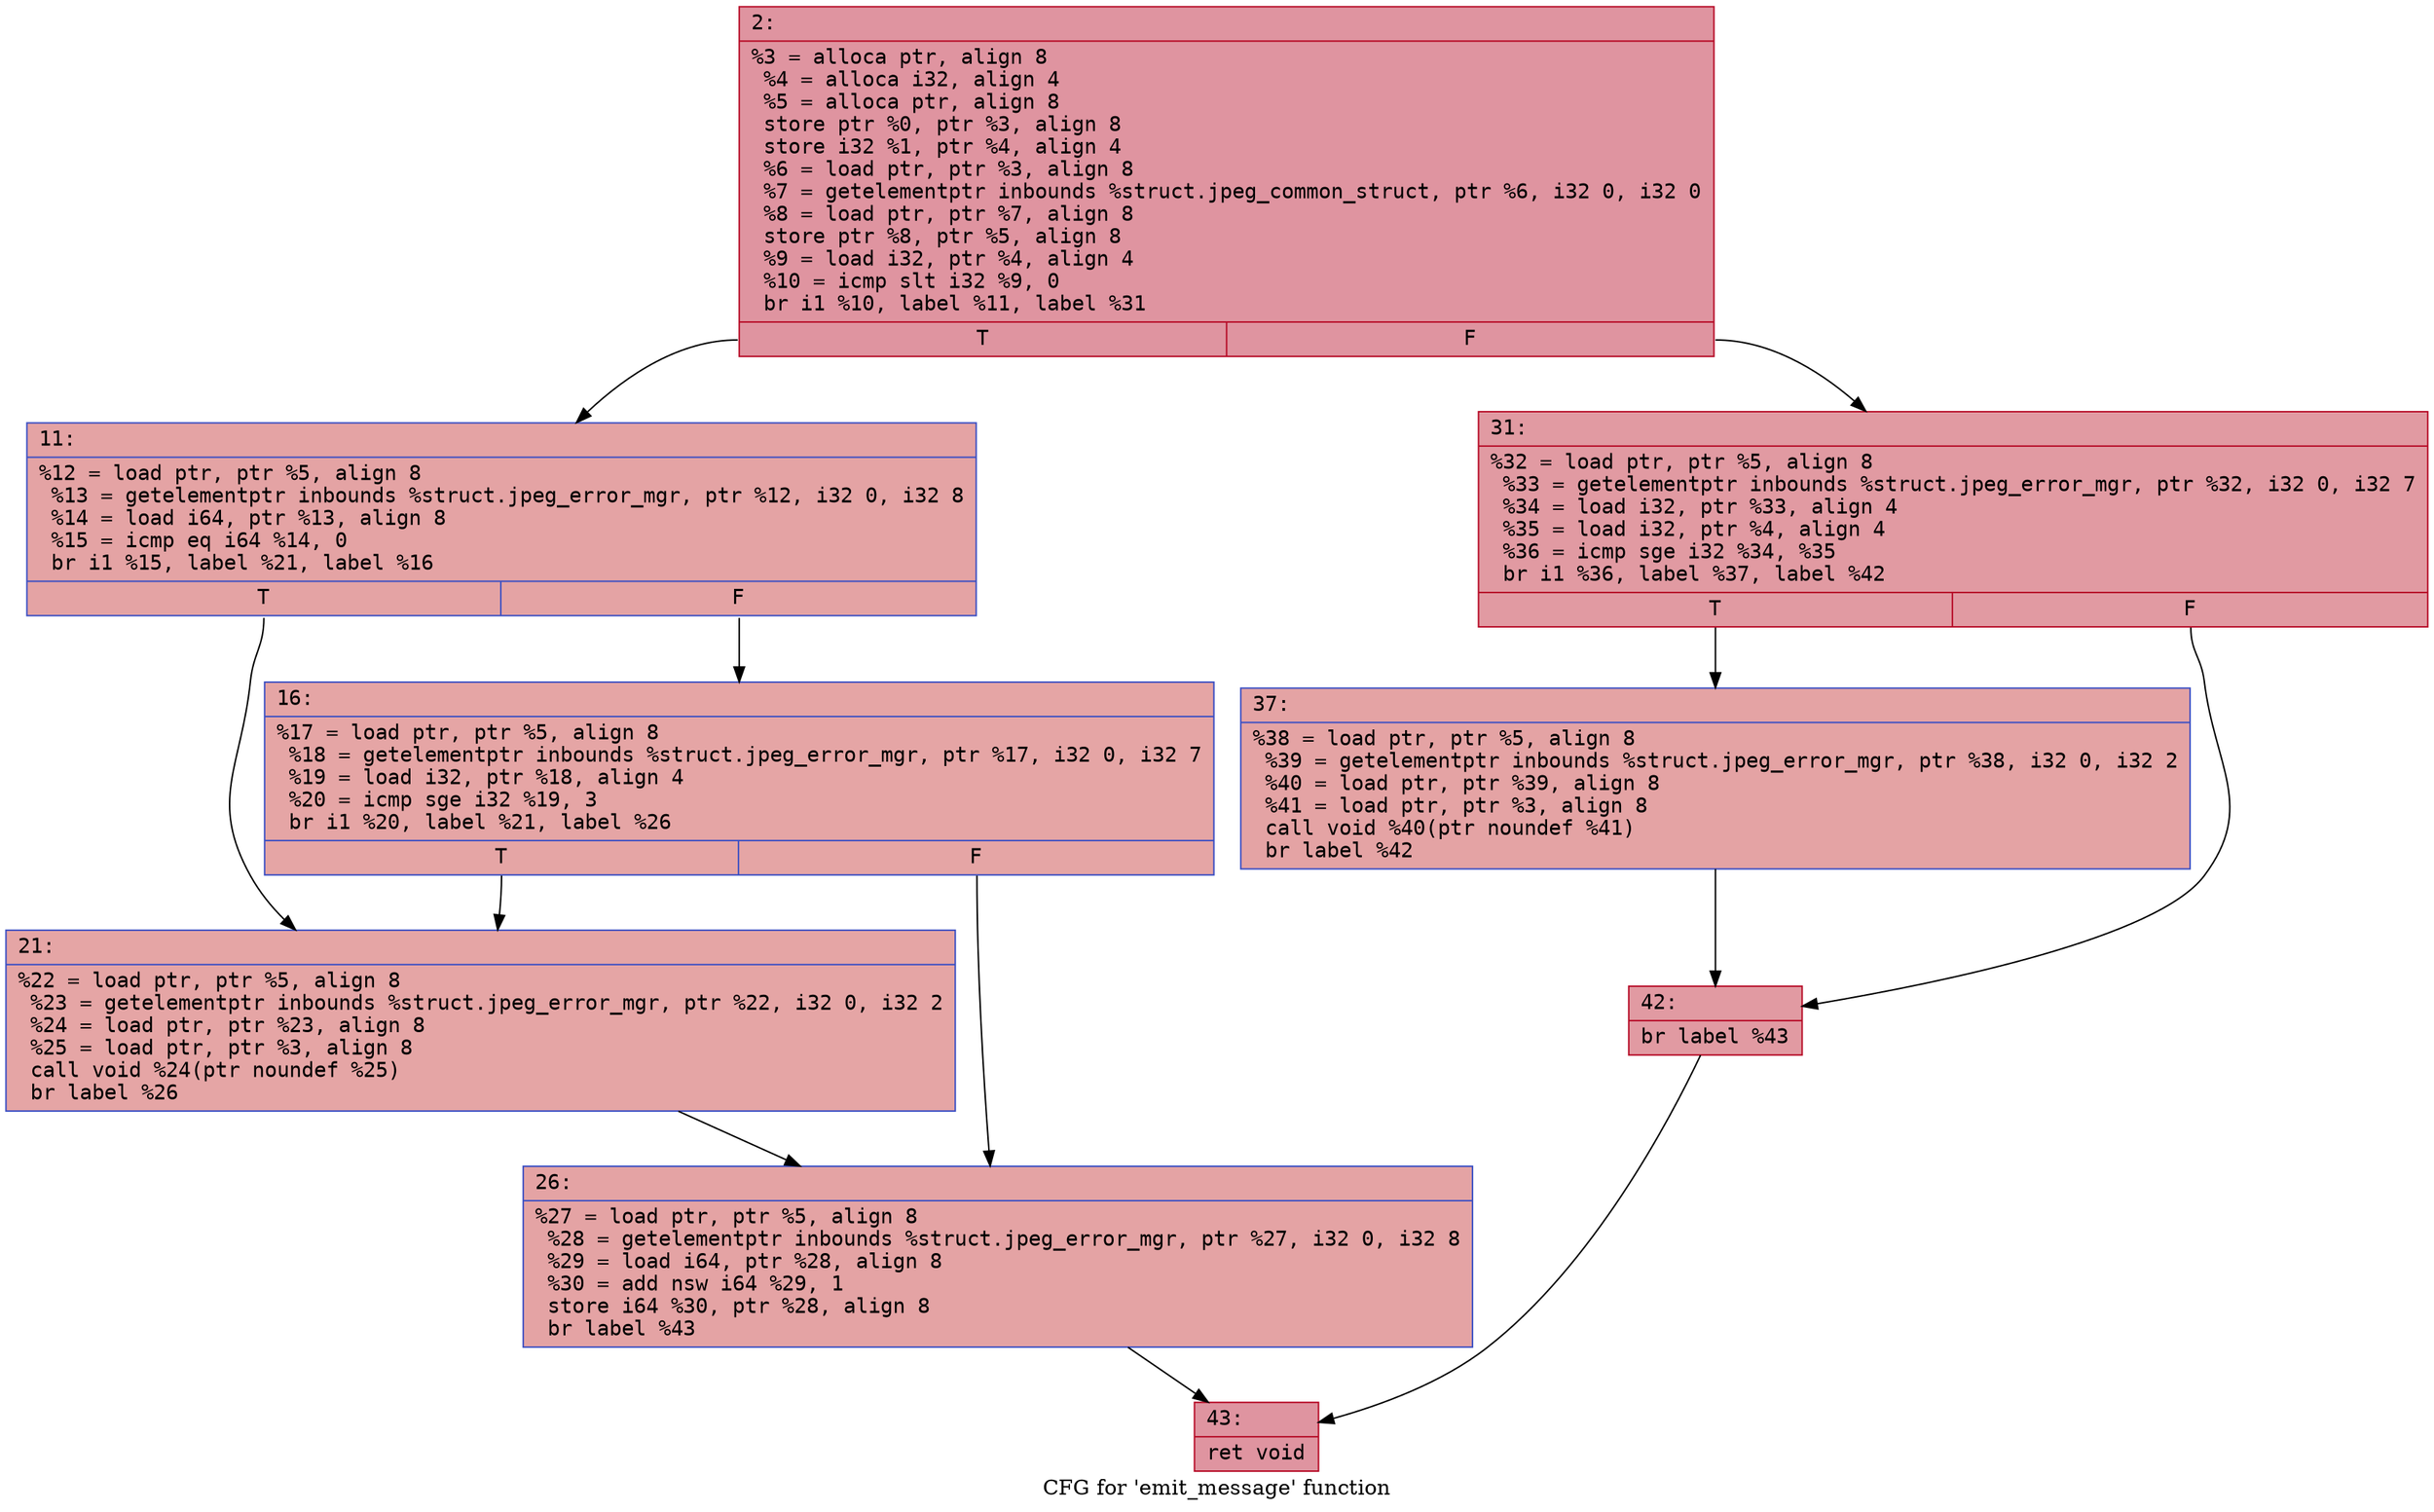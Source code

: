 digraph "CFG for 'emit_message' function" {
	label="CFG for 'emit_message' function";

	Node0x60000270a120 [shape=record,color="#b70d28ff", style=filled, fillcolor="#b70d2870" fontname="Courier",label="{2:\l|  %3 = alloca ptr, align 8\l  %4 = alloca i32, align 4\l  %5 = alloca ptr, align 8\l  store ptr %0, ptr %3, align 8\l  store i32 %1, ptr %4, align 4\l  %6 = load ptr, ptr %3, align 8\l  %7 = getelementptr inbounds %struct.jpeg_common_struct, ptr %6, i32 0, i32 0\l  %8 = load ptr, ptr %7, align 8\l  store ptr %8, ptr %5, align 8\l  %9 = load i32, ptr %4, align 4\l  %10 = icmp slt i32 %9, 0\l  br i1 %10, label %11, label %31\l|{<s0>T|<s1>F}}"];
	Node0x60000270a120:s0 -> Node0x60000270a170[tooltip="2 -> 11\nProbability 37.50%" ];
	Node0x60000270a120:s1 -> Node0x60000270a2b0[tooltip="2 -> 31\nProbability 62.50%" ];
	Node0x60000270a170 [shape=record,color="#3d50c3ff", style=filled, fillcolor="#c32e3170" fontname="Courier",label="{11:\l|  %12 = load ptr, ptr %5, align 8\l  %13 = getelementptr inbounds %struct.jpeg_error_mgr, ptr %12, i32 0, i32 8\l  %14 = load i64, ptr %13, align 8\l  %15 = icmp eq i64 %14, 0\l  br i1 %15, label %21, label %16\l|{<s0>T|<s1>F}}"];
	Node0x60000270a170:s0 -> Node0x60000270a210[tooltip="11 -> 21\nProbability 37.50%" ];
	Node0x60000270a170:s1 -> Node0x60000270a1c0[tooltip="11 -> 16\nProbability 62.50%" ];
	Node0x60000270a1c0 [shape=record,color="#3d50c3ff", style=filled, fillcolor="#c5333470" fontname="Courier",label="{16:\l|  %17 = load ptr, ptr %5, align 8\l  %18 = getelementptr inbounds %struct.jpeg_error_mgr, ptr %17, i32 0, i32 7\l  %19 = load i32, ptr %18, align 4\l  %20 = icmp sge i32 %19, 3\l  br i1 %20, label %21, label %26\l|{<s0>T|<s1>F}}"];
	Node0x60000270a1c0:s0 -> Node0x60000270a210[tooltip="16 -> 21\nProbability 50.00%" ];
	Node0x60000270a1c0:s1 -> Node0x60000270a260[tooltip="16 -> 26\nProbability 50.00%" ];
	Node0x60000270a210 [shape=record,color="#3d50c3ff", style=filled, fillcolor="#c5333470" fontname="Courier",label="{21:\l|  %22 = load ptr, ptr %5, align 8\l  %23 = getelementptr inbounds %struct.jpeg_error_mgr, ptr %22, i32 0, i32 2\l  %24 = load ptr, ptr %23, align 8\l  %25 = load ptr, ptr %3, align 8\l  call void %24(ptr noundef %25)\l  br label %26\l}"];
	Node0x60000270a210 -> Node0x60000270a260[tooltip="21 -> 26\nProbability 100.00%" ];
	Node0x60000270a260 [shape=record,color="#3d50c3ff", style=filled, fillcolor="#c32e3170" fontname="Courier",label="{26:\l|  %27 = load ptr, ptr %5, align 8\l  %28 = getelementptr inbounds %struct.jpeg_error_mgr, ptr %27, i32 0, i32 8\l  %29 = load i64, ptr %28, align 8\l  %30 = add nsw i64 %29, 1\l  store i64 %30, ptr %28, align 8\l  br label %43\l}"];
	Node0x60000270a260 -> Node0x60000270a3a0[tooltip="26 -> 43\nProbability 100.00%" ];
	Node0x60000270a2b0 [shape=record,color="#b70d28ff", style=filled, fillcolor="#bb1b2c70" fontname="Courier",label="{31:\l|  %32 = load ptr, ptr %5, align 8\l  %33 = getelementptr inbounds %struct.jpeg_error_mgr, ptr %32, i32 0, i32 7\l  %34 = load i32, ptr %33, align 4\l  %35 = load i32, ptr %4, align 4\l  %36 = icmp sge i32 %34, %35\l  br i1 %36, label %37, label %42\l|{<s0>T|<s1>F}}"];
	Node0x60000270a2b0:s0 -> Node0x60000270a300[tooltip="31 -> 37\nProbability 50.00%" ];
	Node0x60000270a2b0:s1 -> Node0x60000270a350[tooltip="31 -> 42\nProbability 50.00%" ];
	Node0x60000270a300 [shape=record,color="#3d50c3ff", style=filled, fillcolor="#c32e3170" fontname="Courier",label="{37:\l|  %38 = load ptr, ptr %5, align 8\l  %39 = getelementptr inbounds %struct.jpeg_error_mgr, ptr %38, i32 0, i32 2\l  %40 = load ptr, ptr %39, align 8\l  %41 = load ptr, ptr %3, align 8\l  call void %40(ptr noundef %41)\l  br label %42\l}"];
	Node0x60000270a300 -> Node0x60000270a350[tooltip="37 -> 42\nProbability 100.00%" ];
	Node0x60000270a350 [shape=record,color="#b70d28ff", style=filled, fillcolor="#bb1b2c70" fontname="Courier",label="{42:\l|  br label %43\l}"];
	Node0x60000270a350 -> Node0x60000270a3a0[tooltip="42 -> 43\nProbability 100.00%" ];
	Node0x60000270a3a0 [shape=record,color="#b70d28ff", style=filled, fillcolor="#b70d2870" fontname="Courier",label="{43:\l|  ret void\l}"];
}

